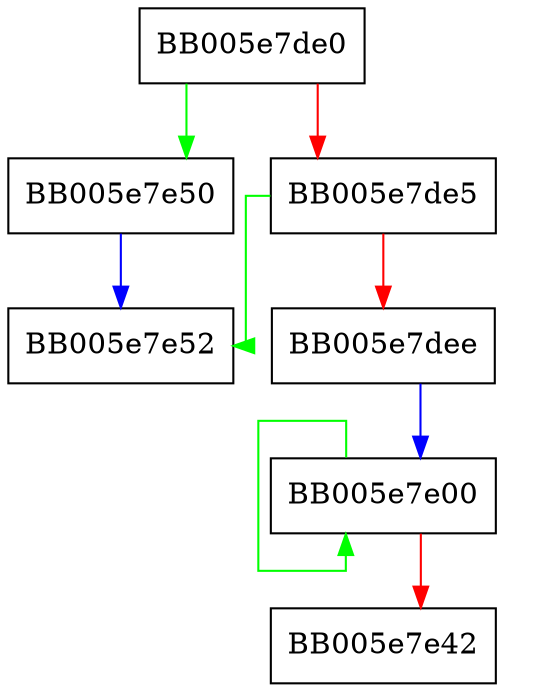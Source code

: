 digraph ossl_lh_strcasehash {
  node [shape="box"];
  graph [splines=ortho];
  BB005e7de0 -> BB005e7e50 [color="green"];
  BB005e7de0 -> BB005e7de5 [color="red"];
  BB005e7de5 -> BB005e7e52 [color="green"];
  BB005e7de5 -> BB005e7dee [color="red"];
  BB005e7dee -> BB005e7e00 [color="blue"];
  BB005e7e00 -> BB005e7e00 [color="green"];
  BB005e7e00 -> BB005e7e42 [color="red"];
  BB005e7e50 -> BB005e7e52 [color="blue"];
}